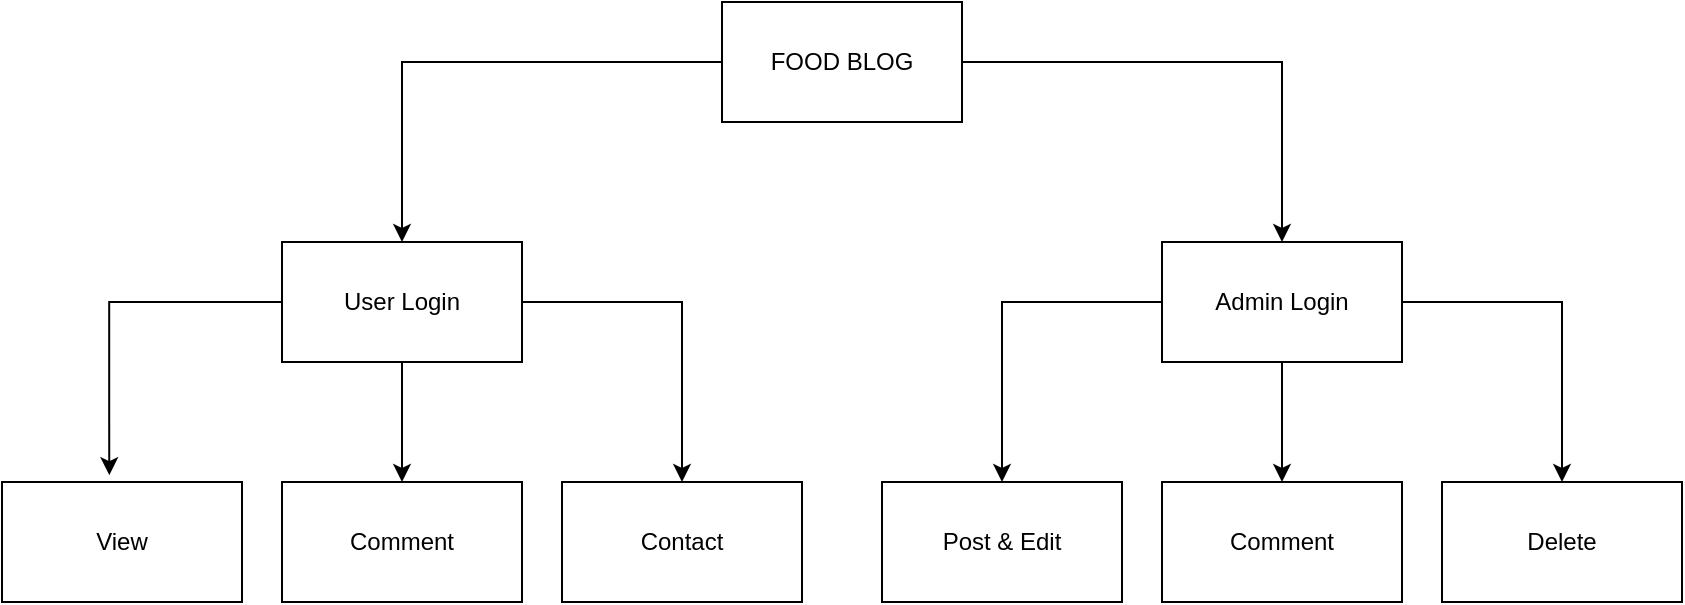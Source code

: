 <mxfile version="15.1.4" type="github">
  <diagram id="R2lEEEUBdFMjLlhIrx00" name="Page-1">
    <mxGraphModel dx="1038" dy="547" grid="1" gridSize="10" guides="1" tooltips="1" connect="1" arrows="1" fold="1" page="1" pageScale="1" pageWidth="850" pageHeight="1100" math="0" shadow="0" extFonts="Permanent Marker^https://fonts.googleapis.com/css?family=Permanent+Marker">
      <root>
        <mxCell id="0" />
        <mxCell id="1" parent="0" />
        <mxCell id="zDqUGVWph791IkCZ-RSx-6" value="" style="edgeStyle=orthogonalEdgeStyle;rounded=0;orthogonalLoop=1;jettySize=auto;html=1;entryX=0.5;entryY=0;entryDx=0;entryDy=0;" parent="1" source="zDqUGVWph791IkCZ-RSx-1" target="zDqUGVWph791IkCZ-RSx-2" edge="1">
          <mxGeometry relative="1" as="geometry">
            <mxPoint x="220" y="70" as="targetPoint" />
          </mxGeometry>
        </mxCell>
        <mxCell id="zDqUGVWph791IkCZ-RSx-8" value="" style="edgeStyle=orthogonalEdgeStyle;rounded=0;orthogonalLoop=1;jettySize=auto;html=1;entryX=0.5;entryY=0;entryDx=0;entryDy=0;" parent="1" source="zDqUGVWph791IkCZ-RSx-1" target="zDqUGVWph791IkCZ-RSx-3" edge="1">
          <mxGeometry relative="1" as="geometry">
            <mxPoint x="620" y="70" as="targetPoint" />
          </mxGeometry>
        </mxCell>
        <mxCell id="zDqUGVWph791IkCZ-RSx-1" value="FOOD BLOG" style="rounded=0;whiteSpace=wrap;html=1;" parent="1" vertex="1">
          <mxGeometry x="360" y="40" width="120" height="60" as="geometry" />
        </mxCell>
        <mxCell id="zDqUGVWph791IkCZ-RSx-14" value="" style="edgeStyle=orthogonalEdgeStyle;rounded=0;orthogonalLoop=1;jettySize=auto;html=1;" parent="1" source="zDqUGVWph791IkCZ-RSx-2" target="zDqUGVWph791IkCZ-RSx-10" edge="1">
          <mxGeometry relative="1" as="geometry" />
        </mxCell>
        <mxCell id="zDqUGVWph791IkCZ-RSx-16" value="" style="edgeStyle=orthogonalEdgeStyle;rounded=0;orthogonalLoop=1;jettySize=auto;html=1;entryX=0.447;entryY=-0.057;entryDx=0;entryDy=0;entryPerimeter=0;" parent="1" source="zDqUGVWph791IkCZ-RSx-2" target="zDqUGVWph791IkCZ-RSx-4" edge="1">
          <mxGeometry relative="1" as="geometry">
            <mxPoint y="190" as="targetPoint" />
          </mxGeometry>
        </mxCell>
        <mxCell id="zDqUGVWph791IkCZ-RSx-18" value="" style="edgeStyle=orthogonalEdgeStyle;rounded=0;orthogonalLoop=1;jettySize=auto;html=1;entryX=0.5;entryY=0;entryDx=0;entryDy=0;" parent="1" source="zDqUGVWph791IkCZ-RSx-2" target="zDqUGVWph791IkCZ-RSx-9" edge="1">
          <mxGeometry relative="1" as="geometry">
            <mxPoint x="400" y="190" as="targetPoint" />
          </mxGeometry>
        </mxCell>
        <mxCell id="zDqUGVWph791IkCZ-RSx-2" value="User Login" style="rounded=0;whiteSpace=wrap;html=1;" parent="1" vertex="1">
          <mxGeometry x="140" y="160" width="120" height="60" as="geometry" />
        </mxCell>
        <mxCell id="zDqUGVWph791IkCZ-RSx-20" value="" style="edgeStyle=orthogonalEdgeStyle;rounded=0;orthogonalLoop=1;jettySize=auto;html=1;entryX=0.5;entryY=0;entryDx=0;entryDy=0;" parent="1" source="zDqUGVWph791IkCZ-RSx-3" target="zDqUGVWph791IkCZ-RSx-13" edge="1">
          <mxGeometry relative="1" as="geometry">
            <mxPoint x="440" y="190" as="targetPoint" />
          </mxGeometry>
        </mxCell>
        <mxCell id="zDqUGVWph791IkCZ-RSx-21" value="" style="edgeStyle=orthogonalEdgeStyle;rounded=0;orthogonalLoop=1;jettySize=auto;html=1;" parent="1" source="zDqUGVWph791IkCZ-RSx-3" target="zDqUGVWph791IkCZ-RSx-12" edge="1">
          <mxGeometry relative="1" as="geometry" />
        </mxCell>
        <mxCell id="zDqUGVWph791IkCZ-RSx-23" value="" style="edgeStyle=orthogonalEdgeStyle;rounded=0;orthogonalLoop=1;jettySize=auto;html=1;entryX=0.5;entryY=0;entryDx=0;entryDy=0;" parent="1" source="zDqUGVWph791IkCZ-RSx-3" target="zDqUGVWph791IkCZ-RSx-11" edge="1">
          <mxGeometry relative="1" as="geometry">
            <mxPoint x="840" y="190" as="targetPoint" />
          </mxGeometry>
        </mxCell>
        <mxCell id="zDqUGVWph791IkCZ-RSx-3" value="Admin Login" style="rounded=0;whiteSpace=wrap;html=1;" parent="1" vertex="1">
          <mxGeometry x="580" y="160" width="120" height="60" as="geometry" />
        </mxCell>
        <mxCell id="zDqUGVWph791IkCZ-RSx-4" value="View" style="rounded=0;whiteSpace=wrap;html=1;" parent="1" vertex="1">
          <mxGeometry y="280" width="120" height="60" as="geometry" />
        </mxCell>
        <mxCell id="zDqUGVWph791IkCZ-RSx-9" value="Contact" style="rounded=0;whiteSpace=wrap;html=1;" parent="1" vertex="1">
          <mxGeometry x="280" y="280" width="120" height="60" as="geometry" />
        </mxCell>
        <mxCell id="zDqUGVWph791IkCZ-RSx-10" value="Comment" style="rounded=0;whiteSpace=wrap;html=1;" parent="1" vertex="1">
          <mxGeometry x="140" y="280" width="120" height="60" as="geometry" />
        </mxCell>
        <mxCell id="zDqUGVWph791IkCZ-RSx-11" value="Delete" style="rounded=0;whiteSpace=wrap;html=1;" parent="1" vertex="1">
          <mxGeometry x="720" y="280" width="120" height="60" as="geometry" />
        </mxCell>
        <mxCell id="zDqUGVWph791IkCZ-RSx-12" value="Comment" style="rounded=0;whiteSpace=wrap;html=1;" parent="1" vertex="1">
          <mxGeometry x="580" y="280" width="120" height="60" as="geometry" />
        </mxCell>
        <mxCell id="zDqUGVWph791IkCZ-RSx-13" value="Post &amp;amp; Edit" style="rounded=0;whiteSpace=wrap;html=1;" parent="1" vertex="1">
          <mxGeometry x="440" y="280" width="120" height="60" as="geometry" />
        </mxCell>
      </root>
    </mxGraphModel>
  </diagram>
</mxfile>
